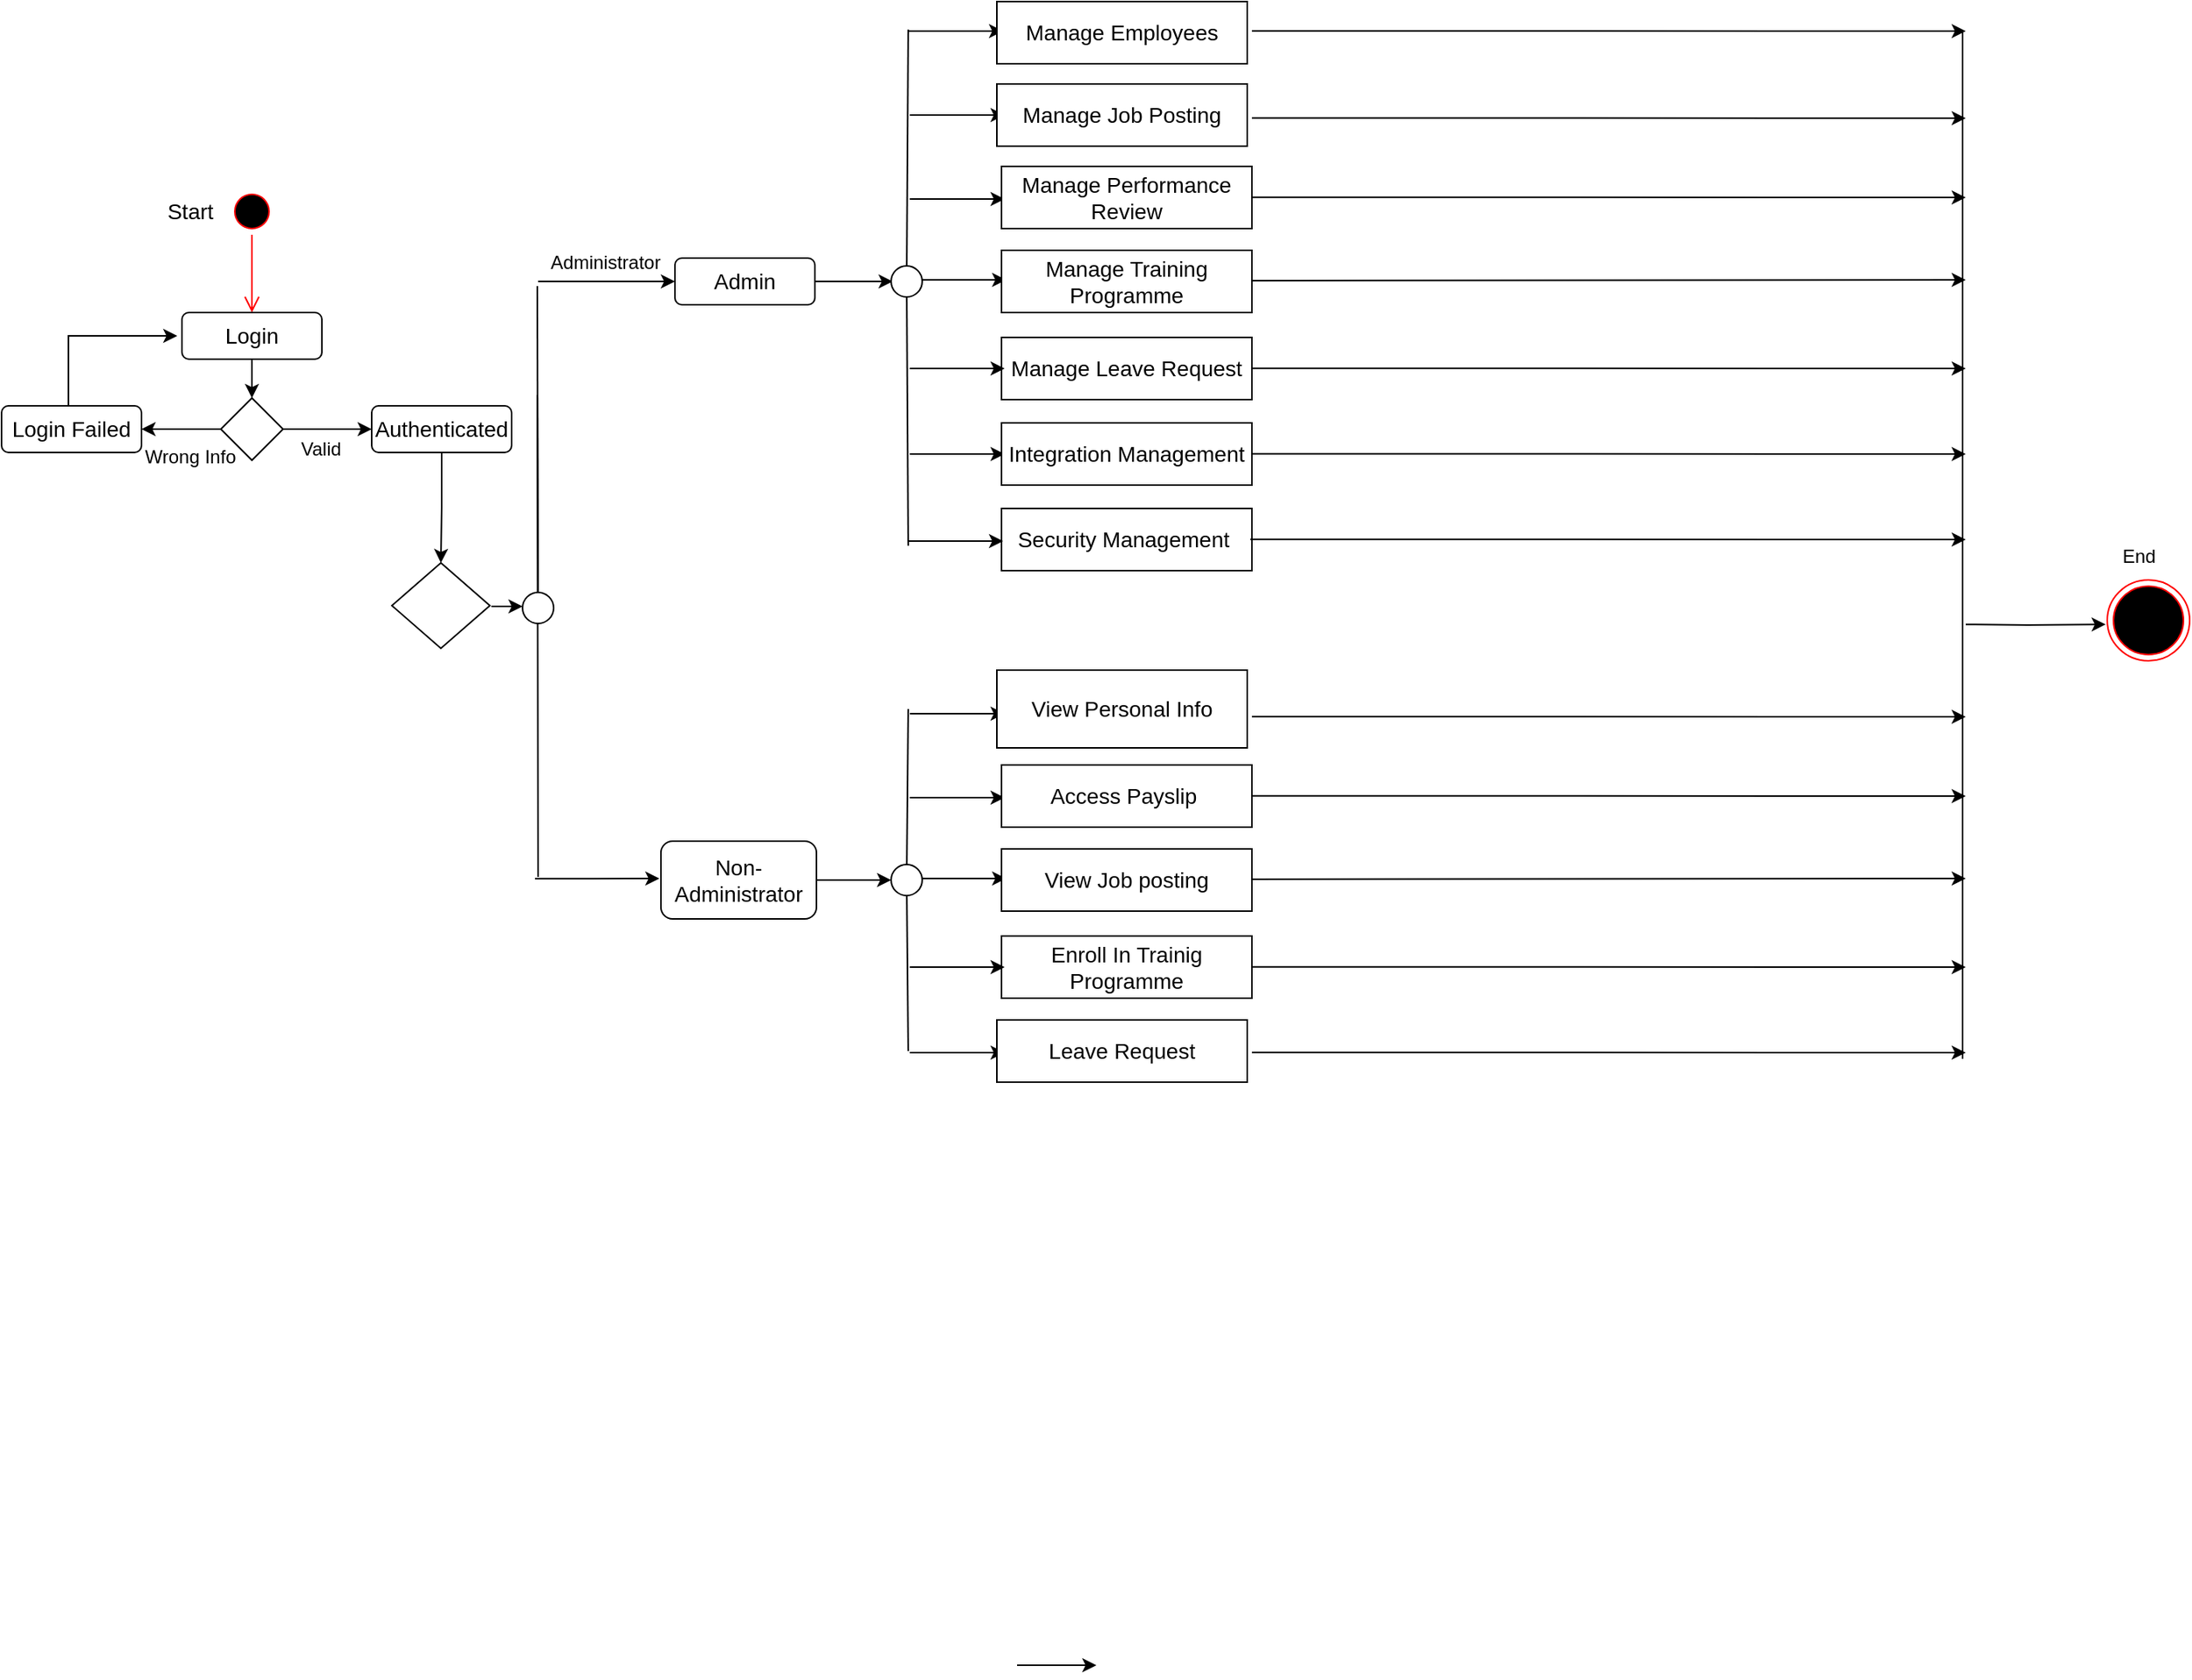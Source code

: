 <mxfile version="21.3.3" type="device">
  <diagram name="Page-1" id="Z57ijNwS42b0OA86Qo14">
    <mxGraphModel dx="2736" dy="2153" grid="1" gridSize="10" guides="1" tooltips="1" connect="1" arrows="1" fold="1" page="1" pageScale="1" pageWidth="827" pageHeight="1169" math="0" shadow="0">
      <root>
        <mxCell id="0" />
        <mxCell id="1" parent="0" />
        <mxCell id="sw96YTOBPEUKwSquJH4s-1" value="" style="ellipse;html=1;shape=startState;fillColor=#000000;strokeColor=#ff0000;" vertex="1" parent="1">
          <mxGeometry x="-47" y="100" width="30" height="30" as="geometry" />
        </mxCell>
        <mxCell id="sw96YTOBPEUKwSquJH4s-2" value="" style="edgeStyle=orthogonalEdgeStyle;html=1;verticalAlign=bottom;endArrow=open;endSize=8;strokeColor=#ff0000;rounded=0;entryX=0.5;entryY=0;entryDx=0;entryDy=0;" edge="1" parent="1" source="sw96YTOBPEUKwSquJH4s-1" target="sw96YTOBPEUKwSquJH4s-80">
          <mxGeometry relative="1" as="geometry">
            <mxPoint x="60" y="100" as="targetPoint" />
          </mxGeometry>
        </mxCell>
        <mxCell id="sw96YTOBPEUKwSquJH4s-3" value="" style="rhombus;whiteSpace=wrap;html=1;" vertex="1" parent="1">
          <mxGeometry x="58" y="341" width="63" height="55" as="geometry" />
        </mxCell>
        <mxCell id="sw96YTOBPEUKwSquJH4s-4" value="" style="endArrow=classic;html=1;rounded=0;" edge="1" parent="1">
          <mxGeometry width="50" height="50" relative="1" as="geometry">
            <mxPoint x="122" y="369" as="sourcePoint" />
            <mxPoint x="142" y="369" as="targetPoint" />
          </mxGeometry>
        </mxCell>
        <mxCell id="sw96YTOBPEUKwSquJH4s-5" value="" style="endArrow=none;html=1;rounded=0;" edge="1" parent="1" source="sw96YTOBPEUKwSquJH4s-87">
          <mxGeometry width="50" height="50" relative="1" as="geometry">
            <mxPoint x="152" y="543" as="sourcePoint" />
            <mxPoint x="151.5" y="163" as="targetPoint" />
            <Array as="points" />
          </mxGeometry>
        </mxCell>
        <mxCell id="sw96YTOBPEUKwSquJH4s-9" value="" style="endArrow=classic;html=1;rounded=0;" edge="1" parent="1">
          <mxGeometry width="50" height="50" relative="1" as="geometry">
            <mxPoint x="152" y="160" as="sourcePoint" />
            <mxPoint x="240" y="160" as="targetPoint" />
          </mxGeometry>
        </mxCell>
        <mxCell id="sw96YTOBPEUKwSquJH4s-10" value="" style="endArrow=classic;html=1;rounded=0;" edge="1" parent="1">
          <mxGeometry width="50" height="50" relative="1" as="geometry">
            <mxPoint x="329" y="160" as="sourcePoint" />
            <mxPoint x="380" y="160" as="targetPoint" />
          </mxGeometry>
        </mxCell>
        <mxCell id="sw96YTOBPEUKwSquJH4s-11" value="" style="endArrow=none;html=1;rounded=0;" edge="1" parent="1" source="sw96YTOBPEUKwSquJH4s-113">
          <mxGeometry width="50" height="50" relative="1" as="geometry">
            <mxPoint x="390" y="330" as="sourcePoint" />
            <mxPoint x="390" y="-2" as="targetPoint" />
          </mxGeometry>
        </mxCell>
        <mxCell id="sw96YTOBPEUKwSquJH4s-12" value="" style="endArrow=classic;html=1;rounded=0;" edge="1" parent="1">
          <mxGeometry width="50" height="50" relative="1" as="geometry">
            <mxPoint x="391" y="107" as="sourcePoint" />
            <mxPoint x="452" y="107" as="targetPoint" />
          </mxGeometry>
        </mxCell>
        <mxCell id="sw96YTOBPEUKwSquJH4s-13" value="" style="endArrow=classic;html=1;rounded=0;" edge="1" parent="1">
          <mxGeometry width="50" height="50" relative="1" as="geometry">
            <mxPoint x="391" y="53" as="sourcePoint" />
            <mxPoint x="452" y="53" as="targetPoint" />
            <Array as="points" />
          </mxGeometry>
        </mxCell>
        <mxCell id="sw96YTOBPEUKwSquJH4s-14" value="" style="endArrow=classic;html=1;rounded=0;" edge="1" parent="1">
          <mxGeometry width="50" height="50" relative="1" as="geometry">
            <mxPoint x="392" y="159" as="sourcePoint" />
            <mxPoint x="453" y="159" as="targetPoint" />
          </mxGeometry>
        </mxCell>
        <mxCell id="sw96YTOBPEUKwSquJH4s-15" value="" style="endArrow=classic;html=1;rounded=0;" edge="1" parent="1">
          <mxGeometry width="50" height="50" relative="1" as="geometry">
            <mxPoint x="391" y="271" as="sourcePoint" />
            <mxPoint x="452" y="271" as="targetPoint" />
          </mxGeometry>
        </mxCell>
        <mxCell id="sw96YTOBPEUKwSquJH4s-16" value="&lt;font style=&quot;font-size: 14px;&quot;&gt;Manage Job Posting&lt;/font&gt;" style="rounded=0;whiteSpace=wrap;html=1;" vertex="1" parent="1">
          <mxGeometry x="447" y="33" width="161" height="40" as="geometry" />
        </mxCell>
        <mxCell id="sw96YTOBPEUKwSquJH4s-18" value="&lt;font style=&quot;font-size: 14px;&quot;&gt;Manage Performance Review&lt;/font&gt;" style="rounded=0;whiteSpace=wrap;html=1;" vertex="1" parent="1">
          <mxGeometry x="450" y="86" width="161" height="40" as="geometry" />
        </mxCell>
        <mxCell id="sw96YTOBPEUKwSquJH4s-19" value="&lt;font style=&quot;font-size: 14px;&quot;&gt;Integration Management&lt;/font&gt;" style="rounded=0;whiteSpace=wrap;html=1;" vertex="1" parent="1">
          <mxGeometry x="450" y="251" width="161" height="40" as="geometry" />
        </mxCell>
        <mxCell id="sw96YTOBPEUKwSquJH4s-20" value="&lt;font style=&quot;font-size: 14px;&quot;&gt;Manage Training Programme&lt;/font&gt;" style="rounded=0;whiteSpace=wrap;html=1;" vertex="1" parent="1">
          <mxGeometry x="450" y="140" width="161" height="40" as="geometry" />
        </mxCell>
        <mxCell id="sw96YTOBPEUKwSquJH4s-21" value="&lt;font style=&quot;font-size: 14px;&quot;&gt;Security Management&amp;nbsp;&lt;/font&gt;" style="rounded=0;whiteSpace=wrap;html=1;" vertex="1" parent="1">
          <mxGeometry x="450" y="306" width="161" height="40" as="geometry" />
        </mxCell>
        <mxCell id="sw96YTOBPEUKwSquJH4s-54" value="" style="endArrow=classic;html=1;rounded=0;" edge="1" parent="1">
          <mxGeometry width="50" height="50" relative="1" as="geometry">
            <mxPoint x="1070" y="380.57" as="sourcePoint" />
            <mxPoint x="1160" y="380.57" as="targetPoint" />
            <Array as="points">
              <mxPoint x="1110" y="381" />
            </Array>
          </mxGeometry>
        </mxCell>
        <mxCell id="sw96YTOBPEUKwSquJH4s-55" value="" style="ellipse;html=1;shape=endState;fillColor=#000000;strokeColor=#ff0000;" vertex="1" parent="1">
          <mxGeometry x="1161" y="352" width="53" height="52" as="geometry" />
        </mxCell>
        <mxCell id="sw96YTOBPEUKwSquJH4s-56" value="" style="endArrow=classic;html=1;rounded=0;" edge="1" parent="1">
          <mxGeometry width="50" height="50" relative="1" as="geometry">
            <mxPoint x="610" y="325.86" as="sourcePoint" />
            <mxPoint x="1070" y="326" as="targetPoint" />
          </mxGeometry>
        </mxCell>
        <mxCell id="sw96YTOBPEUKwSquJH4s-69" value="&lt;font style=&quot;font-size: 14px;&quot;&gt;Manage Leave Request&lt;/font&gt;" style="rounded=0;whiteSpace=wrap;html=1;" vertex="1" parent="1">
          <mxGeometry x="450" y="196" width="161" height="40" as="geometry" />
        </mxCell>
        <mxCell id="sw96YTOBPEUKwSquJH4s-70" value="" style="endArrow=classic;html=1;rounded=0;" edge="1" parent="1">
          <mxGeometry width="50" height="50" relative="1" as="geometry">
            <mxPoint x="390" y="-1" as="sourcePoint" />
            <mxPoint x="451" y="-1" as="targetPoint" />
            <Array as="points" />
          </mxGeometry>
        </mxCell>
        <mxCell id="sw96YTOBPEUKwSquJH4s-71" value="" style="edgeStyle=orthogonalEdgeStyle;rounded=0;orthogonalLoop=1;jettySize=auto;html=1;" edge="1" parent="1" source="sw96YTOBPEUKwSquJH4s-72" target="sw96YTOBPEUKwSquJH4s-3">
          <mxGeometry relative="1" as="geometry" />
        </mxCell>
        <mxCell id="sw96YTOBPEUKwSquJH4s-72" value="&lt;font style=&quot;font-size: 14px;&quot;&gt;Authenticated&lt;/font&gt;" style="rounded=1;whiteSpace=wrap;html=1;" vertex="1" parent="1">
          <mxGeometry x="45" y="240" width="90" height="30" as="geometry" />
        </mxCell>
        <mxCell id="sw96YTOBPEUKwSquJH4s-73" value="" style="edgeStyle=orthogonalEdgeStyle;rounded=0;orthogonalLoop=1;jettySize=auto;html=1;" edge="1" parent="1">
          <mxGeometry relative="1" as="geometry">
            <mxPoint x="-150" y="240" as="sourcePoint" />
            <mxPoint x="-80" y="195" as="targetPoint" />
            <Array as="points">
              <mxPoint x="-150" y="195" />
            </Array>
          </mxGeometry>
        </mxCell>
        <mxCell id="sw96YTOBPEUKwSquJH4s-74" value="&lt;font style=&quot;font-size: 14px;&quot;&gt;Login Failed&lt;/font&gt;" style="rounded=1;whiteSpace=wrap;html=1;" vertex="1" parent="1">
          <mxGeometry x="-193" y="240" width="90" height="30" as="geometry" />
        </mxCell>
        <mxCell id="sw96YTOBPEUKwSquJH4s-75" value="" style="edgeStyle=orthogonalEdgeStyle;rounded=0;orthogonalLoop=1;jettySize=auto;html=1;" edge="1" parent="1" source="sw96YTOBPEUKwSquJH4s-77" target="sw96YTOBPEUKwSquJH4s-72">
          <mxGeometry relative="1" as="geometry" />
        </mxCell>
        <mxCell id="sw96YTOBPEUKwSquJH4s-76" value="" style="edgeStyle=orthogonalEdgeStyle;rounded=0;orthogonalLoop=1;jettySize=auto;html=1;" edge="1" parent="1" source="sw96YTOBPEUKwSquJH4s-77" target="sw96YTOBPEUKwSquJH4s-74">
          <mxGeometry relative="1" as="geometry" />
        </mxCell>
        <mxCell id="sw96YTOBPEUKwSquJH4s-77" value="" style="rhombus;whiteSpace=wrap;html=1;" vertex="1" parent="1">
          <mxGeometry x="-52" y="235" width="40" height="40" as="geometry" />
        </mxCell>
        <mxCell id="sw96YTOBPEUKwSquJH4s-78" value="" style="edgeStyle=orthogonalEdgeStyle;rounded=0;orthogonalLoop=1;jettySize=auto;html=1;" edge="1" parent="1" source="sw96YTOBPEUKwSquJH4s-80" target="sw96YTOBPEUKwSquJH4s-77">
          <mxGeometry relative="1" as="geometry" />
        </mxCell>
        <mxCell id="sw96YTOBPEUKwSquJH4s-80" value="&lt;font style=&quot;font-size: 14px;&quot;&gt;Login&lt;/font&gt;" style="rounded=1;whiteSpace=wrap;html=1;" vertex="1" parent="1">
          <mxGeometry x="-77" y="180" width="90" height="30" as="geometry" />
        </mxCell>
        <mxCell id="sw96YTOBPEUKwSquJH4s-83" value="&lt;font style=&quot;font-size: 14px;&quot;&gt;Start&lt;/font&gt;" style="text;html=1;align=center;verticalAlign=middle;resizable=0;points=[];autosize=1;strokeColor=none;fillColor=none;" vertex="1" parent="1">
          <mxGeometry x="-97" y="100" width="50" height="30" as="geometry" />
        </mxCell>
        <mxCell id="sw96YTOBPEUKwSquJH4s-84" value="Valid" style="text;html=1;align=center;verticalAlign=middle;resizable=0;points=[];autosize=1;strokeColor=none;fillColor=none;" vertex="1" parent="1">
          <mxGeometry x="-13" y="253" width="50" height="30" as="geometry" />
        </mxCell>
        <mxCell id="sw96YTOBPEUKwSquJH4s-85" value="Wrong Info" style="text;html=1;align=center;verticalAlign=middle;resizable=0;points=[];autosize=1;strokeColor=none;fillColor=none;" vertex="1" parent="1">
          <mxGeometry x="-112" y="258" width="80" height="30" as="geometry" />
        </mxCell>
        <mxCell id="sw96YTOBPEUKwSquJH4s-88" value="&lt;font style=&quot;font-size: 14px;&quot;&gt;Admin&lt;/font&gt;" style="rounded=1;whiteSpace=wrap;html=1;" vertex="1" parent="1">
          <mxGeometry x="240" y="145" width="90" height="30" as="geometry" />
        </mxCell>
        <mxCell id="sw96YTOBPEUKwSquJH4s-89" value="Administrator" style="text;html=1;align=center;verticalAlign=middle;resizable=0;points=[];autosize=1;strokeColor=none;fillColor=none;" vertex="1" parent="1">
          <mxGeometry x="150" y="133" width="90" height="30" as="geometry" />
        </mxCell>
        <mxCell id="sw96YTOBPEUKwSquJH4s-90" value="" style="endArrow=classic;html=1;rounded=0;" edge="1" parent="1">
          <mxGeometry width="50" height="50" relative="1" as="geometry">
            <mxPoint x="391" y="216" as="sourcePoint" />
            <mxPoint x="452" y="216" as="targetPoint" />
          </mxGeometry>
        </mxCell>
        <mxCell id="sw96YTOBPEUKwSquJH4s-91" value="" style="endArrow=classic;html=1;rounded=0;" edge="1" parent="1">
          <mxGeometry width="50" height="50" relative="1" as="geometry">
            <mxPoint x="390" y="327" as="sourcePoint" />
            <mxPoint x="451" y="327" as="targetPoint" />
          </mxGeometry>
        </mxCell>
        <mxCell id="sw96YTOBPEUKwSquJH4s-261" value="" style="edgeStyle=orthogonalEdgeStyle;rounded=0;orthogonalLoop=1;jettySize=auto;html=1;" edge="1" parent="1" source="sw96YTOBPEUKwSquJH4s-92" target="sw96YTOBPEUKwSquJH4s-259">
          <mxGeometry relative="1" as="geometry" />
        </mxCell>
        <mxCell id="sw96YTOBPEUKwSquJH4s-92" value="&lt;font style=&quot;font-size: 14px;&quot;&gt;Non- Administrator&lt;/font&gt;" style="rounded=1;whiteSpace=wrap;html=1;" vertex="1" parent="1">
          <mxGeometry x="231" y="520" width="100" height="50" as="geometry" />
        </mxCell>
        <mxCell id="sw96YTOBPEUKwSquJH4s-106" value="" style="endArrow=classic;html=1;rounded=0;" edge="1" parent="1">
          <mxGeometry width="50" height="50" relative="1" as="geometry">
            <mxPoint x="611" y="270.86" as="sourcePoint" />
            <mxPoint x="1070" y="271" as="targetPoint" />
          </mxGeometry>
        </mxCell>
        <mxCell id="sw96YTOBPEUKwSquJH4s-107" value="" style="endArrow=classic;html=1;rounded=0;" edge="1" parent="1">
          <mxGeometry width="50" height="50" relative="1" as="geometry">
            <mxPoint x="611" y="159.49" as="sourcePoint" />
            <mxPoint x="1070" y="159" as="targetPoint" />
          </mxGeometry>
        </mxCell>
        <mxCell id="sw96YTOBPEUKwSquJH4s-108" value="" style="endArrow=classic;html=1;rounded=0;" edge="1" parent="1">
          <mxGeometry width="50" height="50" relative="1" as="geometry">
            <mxPoint x="611" y="215.86" as="sourcePoint" />
            <mxPoint x="1070" y="216" as="targetPoint" />
          </mxGeometry>
        </mxCell>
        <mxCell id="sw96YTOBPEUKwSquJH4s-109" value="" style="endArrow=classic;html=1;rounded=0;" edge="1" parent="1">
          <mxGeometry width="50" height="50" relative="1" as="geometry">
            <mxPoint x="611" y="105.86" as="sourcePoint" />
            <mxPoint x="1070" y="106" as="targetPoint" />
          </mxGeometry>
        </mxCell>
        <mxCell id="sw96YTOBPEUKwSquJH4s-110" value="" style="endArrow=classic;html=1;rounded=0;" edge="1" parent="1">
          <mxGeometry width="50" height="50" relative="1" as="geometry">
            <mxPoint x="611" y="54.86" as="sourcePoint" />
            <mxPoint x="1070" y="55" as="targetPoint" />
          </mxGeometry>
        </mxCell>
        <mxCell id="sw96YTOBPEUKwSquJH4s-111" value="" style="endArrow=classic;html=1;rounded=0;" edge="1" parent="1">
          <mxGeometry width="50" height="50" relative="1" as="geometry">
            <mxPoint x="611" y="-1.14" as="sourcePoint" />
            <mxPoint x="1070" y="-1" as="targetPoint" />
          </mxGeometry>
        </mxCell>
        <mxCell id="sw96YTOBPEUKwSquJH4s-112" value="" style="endArrow=none;html=1;rounded=0;" edge="1" parent="1" target="sw96YTOBPEUKwSquJH4s-113">
          <mxGeometry width="50" height="50" relative="1" as="geometry">
            <mxPoint x="390" y="330" as="sourcePoint" />
            <mxPoint x="390" y="-2" as="targetPoint" />
          </mxGeometry>
        </mxCell>
        <mxCell id="sw96YTOBPEUKwSquJH4s-113" value="" style="ellipse;whiteSpace=wrap;html=1;aspect=fixed;" vertex="1" parent="1">
          <mxGeometry x="379" y="150" width="20" height="20" as="geometry" />
        </mxCell>
        <mxCell id="sw96YTOBPEUKwSquJH4s-114" value="" style="endArrow=none;html=1;rounded=0;" edge="1" parent="1">
          <mxGeometry width="50" height="50" relative="1" as="geometry">
            <mxPoint x="1068" y="660" as="sourcePoint" />
            <mxPoint x="1068" as="targetPoint" />
          </mxGeometry>
        </mxCell>
        <mxCell id="sw96YTOBPEUKwSquJH4s-117" value="&lt;font style=&quot;font-size: 14px;&quot;&gt;Manage Employees&lt;/font&gt;" style="rounded=0;whiteSpace=wrap;html=1;" vertex="1" parent="1">
          <mxGeometry x="447" y="-20" width="161" height="40" as="geometry" />
        </mxCell>
        <mxCell id="sw96YTOBPEUKwSquJH4s-236" value="" style="endArrow=classic;html=1;rounded=0;" edge="1" parent="1">
          <mxGeometry width="50" height="50" relative="1" as="geometry">
            <mxPoint x="460" y="1050" as="sourcePoint" />
            <mxPoint x="511" y="1050" as="targetPoint" />
          </mxGeometry>
        </mxCell>
        <mxCell id="sw96YTOBPEUKwSquJH4s-237" value="" style="endArrow=none;html=1;rounded=0;" edge="1" parent="1" source="sw96YTOBPEUKwSquJH4s-259">
          <mxGeometry width="50" height="50" relative="1" as="geometry">
            <mxPoint x="390" y="715" as="sourcePoint" />
            <mxPoint x="390" y="435" as="targetPoint" />
          </mxGeometry>
        </mxCell>
        <mxCell id="sw96YTOBPEUKwSquJH4s-238" value="" style="endArrow=classic;html=1;rounded=0;" edge="1" parent="1">
          <mxGeometry width="50" height="50" relative="1" as="geometry">
            <mxPoint x="391" y="492" as="sourcePoint" />
            <mxPoint x="452" y="492" as="targetPoint" />
          </mxGeometry>
        </mxCell>
        <mxCell id="sw96YTOBPEUKwSquJH4s-239" value="" style="endArrow=classic;html=1;rounded=0;" edge="1" parent="1">
          <mxGeometry width="50" height="50" relative="1" as="geometry">
            <mxPoint x="391" y="438" as="sourcePoint" />
            <mxPoint x="452" y="438" as="targetPoint" />
            <Array as="points" />
          </mxGeometry>
        </mxCell>
        <mxCell id="sw96YTOBPEUKwSquJH4s-240" value="" style="endArrow=classic;html=1;rounded=0;" edge="1" parent="1">
          <mxGeometry width="50" height="50" relative="1" as="geometry">
            <mxPoint x="392" y="544" as="sourcePoint" />
            <mxPoint x="453" y="544" as="targetPoint" />
          </mxGeometry>
        </mxCell>
        <mxCell id="sw96YTOBPEUKwSquJH4s-241" value="" style="endArrow=classic;html=1;rounded=0;" edge="1" parent="1">
          <mxGeometry width="50" height="50" relative="1" as="geometry">
            <mxPoint x="391" y="656" as="sourcePoint" />
            <mxPoint x="452" y="656" as="targetPoint" />
          </mxGeometry>
        </mxCell>
        <mxCell id="sw96YTOBPEUKwSquJH4s-242" value="&lt;font style=&quot;font-size: 14px;&quot;&gt;Leave Request&lt;/font&gt;" style="rounded=0;whiteSpace=wrap;html=1;" vertex="1" parent="1">
          <mxGeometry x="447" y="635" width="161" height="40" as="geometry" />
        </mxCell>
        <mxCell id="sw96YTOBPEUKwSquJH4s-243" value="&lt;font style=&quot;font-size: 14px;&quot;&gt;Access Payslip&amp;nbsp;&lt;/font&gt;" style="rounded=0;whiteSpace=wrap;html=1;" vertex="1" parent="1">
          <mxGeometry x="450" y="471" width="161" height="40" as="geometry" />
        </mxCell>
        <mxCell id="sw96YTOBPEUKwSquJH4s-245" value="&lt;font style=&quot;font-size: 14px;&quot;&gt;View Job posting&lt;/font&gt;" style="rounded=0;whiteSpace=wrap;html=1;" vertex="1" parent="1">
          <mxGeometry x="450" y="525" width="161" height="40" as="geometry" />
        </mxCell>
        <mxCell id="sw96YTOBPEUKwSquJH4s-248" value="&lt;font style=&quot;font-size: 14px;&quot;&gt;Enroll In Trainig Programme&lt;/font&gt;" style="rounded=0;whiteSpace=wrap;html=1;" vertex="1" parent="1">
          <mxGeometry x="450" y="581" width="161" height="40" as="geometry" />
        </mxCell>
        <mxCell id="sw96YTOBPEUKwSquJH4s-250" value="" style="endArrow=classic;html=1;rounded=0;" edge="1" parent="1">
          <mxGeometry width="50" height="50" relative="1" as="geometry">
            <mxPoint x="391" y="601" as="sourcePoint" />
            <mxPoint x="452" y="601" as="targetPoint" />
          </mxGeometry>
        </mxCell>
        <mxCell id="sw96YTOBPEUKwSquJH4s-252" value="" style="endArrow=classic;html=1;rounded=0;" edge="1" parent="1">
          <mxGeometry width="50" height="50" relative="1" as="geometry">
            <mxPoint x="611" y="655.86" as="sourcePoint" />
            <mxPoint x="1070" y="656" as="targetPoint" />
          </mxGeometry>
        </mxCell>
        <mxCell id="sw96YTOBPEUKwSquJH4s-253" value="" style="endArrow=classic;html=1;rounded=0;" edge="1" parent="1">
          <mxGeometry width="50" height="50" relative="1" as="geometry">
            <mxPoint x="611" y="544.49" as="sourcePoint" />
            <mxPoint x="1070" y="544" as="targetPoint" />
          </mxGeometry>
        </mxCell>
        <mxCell id="sw96YTOBPEUKwSquJH4s-254" value="" style="endArrow=classic;html=1;rounded=0;" edge="1" parent="1">
          <mxGeometry width="50" height="50" relative="1" as="geometry">
            <mxPoint x="611" y="600.86" as="sourcePoint" />
            <mxPoint x="1070" y="601" as="targetPoint" />
          </mxGeometry>
        </mxCell>
        <mxCell id="sw96YTOBPEUKwSquJH4s-255" value="" style="endArrow=classic;html=1;rounded=0;" edge="1" parent="1">
          <mxGeometry width="50" height="50" relative="1" as="geometry">
            <mxPoint x="611" y="490.86" as="sourcePoint" />
            <mxPoint x="1070" y="491" as="targetPoint" />
          </mxGeometry>
        </mxCell>
        <mxCell id="sw96YTOBPEUKwSquJH4s-256" value="" style="endArrow=classic;html=1;rounded=0;" edge="1" parent="1">
          <mxGeometry width="50" height="50" relative="1" as="geometry">
            <mxPoint x="611" y="439.86" as="sourcePoint" />
            <mxPoint x="1070" y="440" as="targetPoint" />
          </mxGeometry>
        </mxCell>
        <mxCell id="sw96YTOBPEUKwSquJH4s-258" value="" style="endArrow=none;html=1;rounded=0;" edge="1" parent="1" target="sw96YTOBPEUKwSquJH4s-259">
          <mxGeometry width="50" height="50" relative="1" as="geometry">
            <mxPoint x="390" y="655" as="sourcePoint" />
            <mxPoint x="390" y="383" as="targetPoint" />
          </mxGeometry>
        </mxCell>
        <mxCell id="sw96YTOBPEUKwSquJH4s-259" value="" style="ellipse;whiteSpace=wrap;html=1;aspect=fixed;" vertex="1" parent="1">
          <mxGeometry x="379" y="535" width="20" height="20" as="geometry" />
        </mxCell>
        <mxCell id="sw96YTOBPEUKwSquJH4s-260" value="&lt;font style=&quot;font-size: 14px;&quot;&gt;View Personal Info&lt;/font&gt;" style="rounded=0;whiteSpace=wrap;html=1;" vertex="1" parent="1">
          <mxGeometry x="447" y="410" width="161" height="50" as="geometry" />
        </mxCell>
        <mxCell id="sw96YTOBPEUKwSquJH4s-266" value="" style="endArrow=classic;html=1;rounded=0;" edge="1" parent="1">
          <mxGeometry width="50" height="50" relative="1" as="geometry">
            <mxPoint x="150" y="544.17" as="sourcePoint" />
            <mxPoint x="230" y="544" as="targetPoint" />
          </mxGeometry>
        </mxCell>
        <mxCell id="sw96YTOBPEUKwSquJH4s-268" value="" style="endArrow=none;html=1;rounded=0;" edge="1" parent="1" target="sw96YTOBPEUKwSquJH4s-87">
          <mxGeometry width="50" height="50" relative="1" as="geometry">
            <mxPoint x="152" y="543" as="sourcePoint" />
            <mxPoint x="151.5" y="163" as="targetPoint" />
            <Array as="points">
              <mxPoint x="151.5" y="233" />
            </Array>
          </mxGeometry>
        </mxCell>
        <mxCell id="sw96YTOBPEUKwSquJH4s-87" value="" style="ellipse;whiteSpace=wrap;html=1;aspect=fixed;" vertex="1" parent="1">
          <mxGeometry x="142" y="360" width="20" height="20" as="geometry" />
        </mxCell>
        <mxCell id="sw96YTOBPEUKwSquJH4s-269" value="End" style="text;html=1;align=center;verticalAlign=middle;resizable=0;points=[];autosize=1;strokeColor=none;fillColor=none;" vertex="1" parent="1">
          <mxGeometry x="1161" y="322" width="40" height="30" as="geometry" />
        </mxCell>
      </root>
    </mxGraphModel>
  </diagram>
</mxfile>
